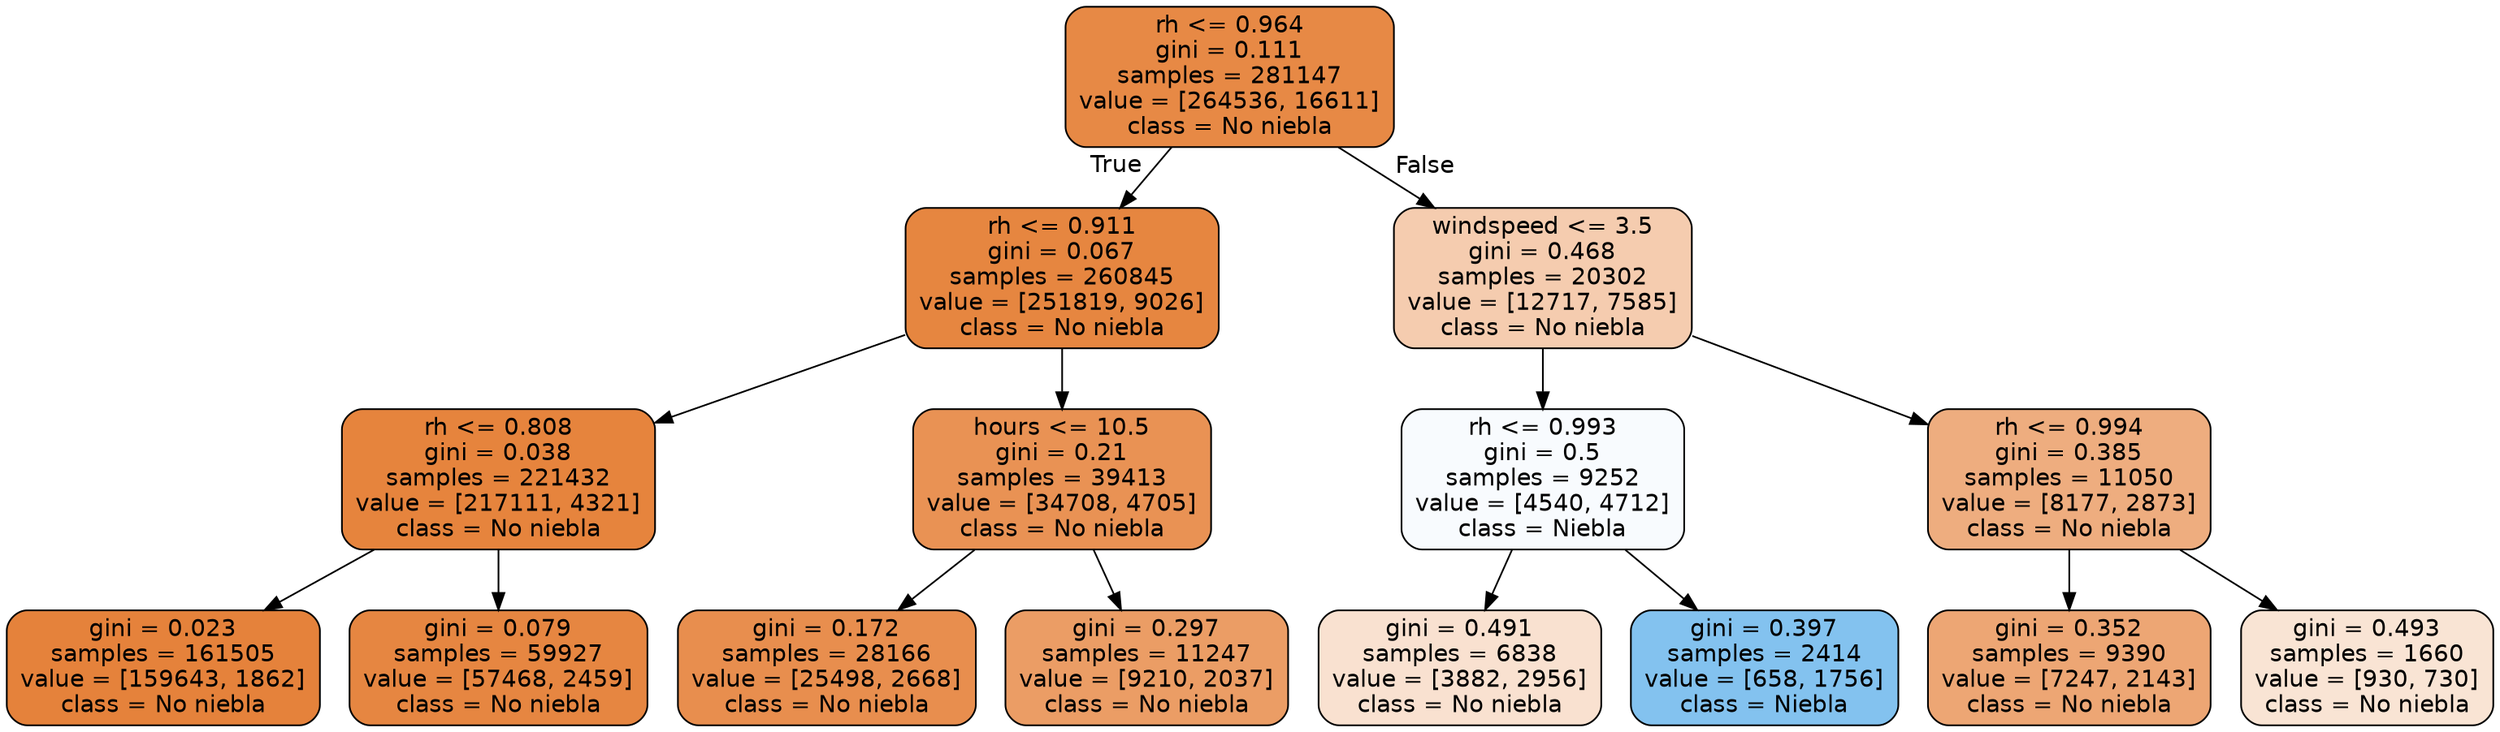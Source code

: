 digraph Tree {
node [shape=box, style="filled, rounded", color="black", fontname="helvetica"] ;
edge [fontname="helvetica"] ;
0 [label="rh <= 0.964\ngini = 0.111\nsamples = 281147\nvalue = [264536, 16611]\nclass = No niebla", fillcolor="#e78945"] ;
1 [label="rh <= 0.911\ngini = 0.067\nsamples = 260845\nvalue = [251819, 9026]\nclass = No niebla", fillcolor="#e68640"] ;
0 -> 1 [labeldistance=2.5, labelangle=45, headlabel="True"] ;
2 [label="rh <= 0.808\ngini = 0.038\nsamples = 221432\nvalue = [217111, 4321]\nclass = No niebla", fillcolor="#e6843d"] ;
1 -> 2 ;
3 [label="gini = 0.023\nsamples = 161505\nvalue = [159643, 1862]\nclass = No niebla", fillcolor="#e5823b"] ;
2 -> 3 ;
4 [label="gini = 0.079\nsamples = 59927\nvalue = [57468, 2459]\nclass = No niebla", fillcolor="#e68641"] ;
2 -> 4 ;
5 [label="hours <= 10.5\ngini = 0.21\nsamples = 39413\nvalue = [34708, 4705]\nclass = No niebla", fillcolor="#e99254"] ;
1 -> 5 ;
6 [label="gini = 0.172\nsamples = 28166\nvalue = [25498, 2668]\nclass = No niebla", fillcolor="#e88e4e"] ;
5 -> 6 ;
7 [label="gini = 0.297\nsamples = 11247\nvalue = [9210, 2037]\nclass = No niebla", fillcolor="#eb9d65"] ;
5 -> 7 ;
8 [label="windspeed <= 3.5\ngini = 0.468\nsamples = 20302\nvalue = [12717, 7585]\nclass = No niebla", fillcolor="#f5ccaf"] ;
0 -> 8 [labeldistance=2.5, labelangle=-45, headlabel="False"] ;
9 [label="rh <= 0.993\ngini = 0.5\nsamples = 9252\nvalue = [4540, 4712]\nclass = Niebla", fillcolor="#f8fbfe"] ;
8 -> 9 ;
10 [label="gini = 0.491\nsamples = 6838\nvalue = [3882, 2956]\nclass = No niebla", fillcolor="#f9e1d0"] ;
9 -> 10 ;
11 [label="gini = 0.397\nsamples = 2414\nvalue = [658, 1756]\nclass = Niebla", fillcolor="#83c2ef"] ;
9 -> 11 ;
12 [label="rh <= 0.994\ngini = 0.385\nsamples = 11050\nvalue = [8177, 2873]\nclass = No niebla", fillcolor="#eead7f"] ;
8 -> 12 ;
13 [label="gini = 0.352\nsamples = 9390\nvalue = [7247, 2143]\nclass = No niebla", fillcolor="#eda674"] ;
12 -> 13 ;
14 [label="gini = 0.493\nsamples = 1660\nvalue = [930, 730]\nclass = No niebla", fillcolor="#f9e4d4"] ;
12 -> 14 ;
}